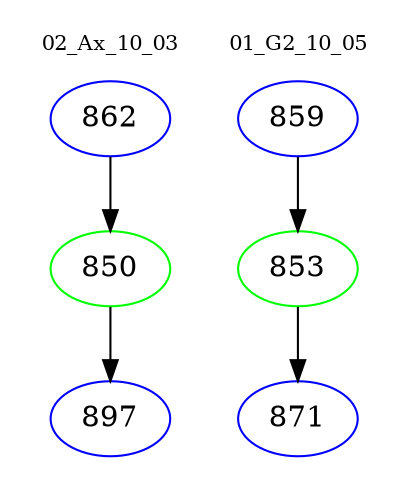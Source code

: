 digraph{
subgraph cluster_0 {
color = white
label = "02_Ax_10_03";
fontsize=10;
T0_862 [label="862", color="blue"]
T0_862 -> T0_850 [color="black"]
T0_850 [label="850", color="green"]
T0_850 -> T0_897 [color="black"]
T0_897 [label="897", color="blue"]
}
subgraph cluster_1 {
color = white
label = "01_G2_10_05";
fontsize=10;
T1_859 [label="859", color="blue"]
T1_859 -> T1_853 [color="black"]
T1_853 [label="853", color="green"]
T1_853 -> T1_871 [color="black"]
T1_871 [label="871", color="blue"]
}
}
